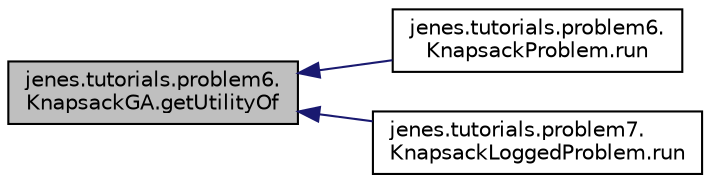 digraph "jenes.tutorials.problem6.KnapsackGA.getUtilityOf"
{
  edge [fontname="Helvetica",fontsize="10",labelfontname="Helvetica",labelfontsize="10"];
  node [fontname="Helvetica",fontsize="10",shape=record];
  rankdir="LR";
  Node1 [label="jenes.tutorials.problem6.\lKnapsackGA.getUtilityOf",height=0.2,width=0.4,color="black", fillcolor="grey75", style="filled" fontcolor="black"];
  Node1 -> Node2 [dir="back",color="midnightblue",fontsize="10",style="solid",fontname="Helvetica"];
  Node2 [label="jenes.tutorials.problem6.\lKnapsackProblem.run",height=0.2,width=0.4,color="black", fillcolor="white", style="filled",URL="$classjenes_1_1tutorials_1_1problem6_1_1_knapsack_problem.html#a174433680cf824c4238f690d84a43e38"];
  Node1 -> Node3 [dir="back",color="midnightblue",fontsize="10",style="solid",fontname="Helvetica"];
  Node3 [label="jenes.tutorials.problem7.\lKnapsackLoggedProblem.run",height=0.2,width=0.4,color="black", fillcolor="white", style="filled",URL="$classjenes_1_1tutorials_1_1problem7_1_1_knapsack_logged_problem.html#a433dd1c6435246eec5fdead858ef3237"];
}
